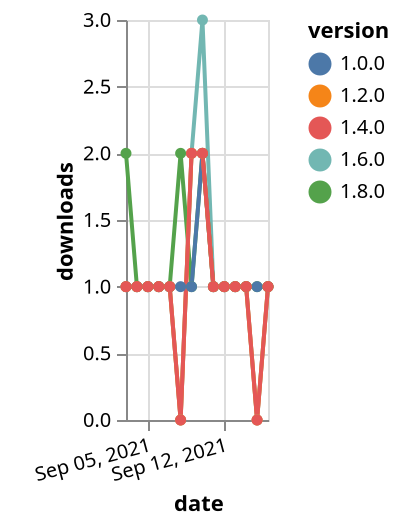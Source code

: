 {"$schema": "https://vega.github.io/schema/vega-lite/v5.json", "description": "A simple bar chart with embedded data.", "data": {"values": [{"date": "2021-09-03", "total": 172, "delta": 1, "version": "1.6.0"}, {"date": "2021-09-04", "total": 173, "delta": 1, "version": "1.6.0"}, {"date": "2021-09-05", "total": 174, "delta": 1, "version": "1.6.0"}, {"date": "2021-09-06", "total": 175, "delta": 1, "version": "1.6.0"}, {"date": "2021-09-07", "total": 176, "delta": 1, "version": "1.6.0"}, {"date": "2021-09-08", "total": 176, "delta": 0, "version": "1.6.0"}, {"date": "2021-09-09", "total": 178, "delta": 2, "version": "1.6.0"}, {"date": "2021-09-10", "total": 181, "delta": 3, "version": "1.6.0"}, {"date": "2021-09-11", "total": 182, "delta": 1, "version": "1.6.0"}, {"date": "2021-09-12", "total": 183, "delta": 1, "version": "1.6.0"}, {"date": "2021-09-13", "total": 184, "delta": 1, "version": "1.6.0"}, {"date": "2021-09-14", "total": 185, "delta": 1, "version": "1.6.0"}, {"date": "2021-09-15", "total": 185, "delta": 0, "version": "1.6.0"}, {"date": "2021-09-16", "total": 186, "delta": 1, "version": "1.6.0"}, {"date": "2021-09-03", "total": 115, "delta": 2, "version": "1.8.0"}, {"date": "2021-09-04", "total": 116, "delta": 1, "version": "1.8.0"}, {"date": "2021-09-05", "total": 117, "delta": 1, "version": "1.8.0"}, {"date": "2021-09-06", "total": 118, "delta": 1, "version": "1.8.0"}, {"date": "2021-09-07", "total": 119, "delta": 1, "version": "1.8.0"}, {"date": "2021-09-08", "total": 121, "delta": 2, "version": "1.8.0"}, {"date": "2021-09-09", "total": 122, "delta": 1, "version": "1.8.0"}, {"date": "2021-09-10", "total": 124, "delta": 2, "version": "1.8.0"}, {"date": "2021-09-11", "total": 125, "delta": 1, "version": "1.8.0"}, {"date": "2021-09-12", "total": 126, "delta": 1, "version": "1.8.0"}, {"date": "2021-09-13", "total": 127, "delta": 1, "version": "1.8.0"}, {"date": "2021-09-14", "total": 128, "delta": 1, "version": "1.8.0"}, {"date": "2021-09-15", "total": 129, "delta": 1, "version": "1.8.0"}, {"date": "2021-09-16", "total": 130, "delta": 1, "version": "1.8.0"}, {"date": "2021-09-03", "total": 191, "delta": 1, "version": "1.0.0"}, {"date": "2021-09-04", "total": 192, "delta": 1, "version": "1.0.0"}, {"date": "2021-09-05", "total": 193, "delta": 1, "version": "1.0.0"}, {"date": "2021-09-06", "total": 194, "delta": 1, "version": "1.0.0"}, {"date": "2021-09-07", "total": 195, "delta": 1, "version": "1.0.0"}, {"date": "2021-09-08", "total": 196, "delta": 1, "version": "1.0.0"}, {"date": "2021-09-09", "total": 197, "delta": 1, "version": "1.0.0"}, {"date": "2021-09-10", "total": 199, "delta": 2, "version": "1.0.0"}, {"date": "2021-09-11", "total": 200, "delta": 1, "version": "1.0.0"}, {"date": "2021-09-12", "total": 201, "delta": 1, "version": "1.0.0"}, {"date": "2021-09-13", "total": 202, "delta": 1, "version": "1.0.0"}, {"date": "2021-09-14", "total": 203, "delta": 1, "version": "1.0.0"}, {"date": "2021-09-15", "total": 204, "delta": 1, "version": "1.0.0"}, {"date": "2021-09-16", "total": 205, "delta": 1, "version": "1.0.0"}, {"date": "2021-09-03", "total": 178, "delta": 1, "version": "1.2.0"}, {"date": "2021-09-04", "total": 179, "delta": 1, "version": "1.2.0"}, {"date": "2021-09-05", "total": 180, "delta": 1, "version": "1.2.0"}, {"date": "2021-09-06", "total": 181, "delta": 1, "version": "1.2.0"}, {"date": "2021-09-07", "total": 182, "delta": 1, "version": "1.2.0"}, {"date": "2021-09-08", "total": 182, "delta": 0, "version": "1.2.0"}, {"date": "2021-09-09", "total": 184, "delta": 2, "version": "1.2.0"}, {"date": "2021-09-10", "total": 186, "delta": 2, "version": "1.2.0"}, {"date": "2021-09-11", "total": 187, "delta": 1, "version": "1.2.0"}, {"date": "2021-09-12", "total": 188, "delta": 1, "version": "1.2.0"}, {"date": "2021-09-13", "total": 189, "delta": 1, "version": "1.2.0"}, {"date": "2021-09-14", "total": 190, "delta": 1, "version": "1.2.0"}, {"date": "2021-09-15", "total": 190, "delta": 0, "version": "1.2.0"}, {"date": "2021-09-16", "total": 191, "delta": 1, "version": "1.2.0"}, {"date": "2021-09-03", "total": 164, "delta": 1, "version": "1.4.0"}, {"date": "2021-09-04", "total": 165, "delta": 1, "version": "1.4.0"}, {"date": "2021-09-05", "total": 166, "delta": 1, "version": "1.4.0"}, {"date": "2021-09-06", "total": 167, "delta": 1, "version": "1.4.0"}, {"date": "2021-09-07", "total": 168, "delta": 1, "version": "1.4.0"}, {"date": "2021-09-08", "total": 168, "delta": 0, "version": "1.4.0"}, {"date": "2021-09-09", "total": 170, "delta": 2, "version": "1.4.0"}, {"date": "2021-09-10", "total": 172, "delta": 2, "version": "1.4.0"}, {"date": "2021-09-11", "total": 173, "delta": 1, "version": "1.4.0"}, {"date": "2021-09-12", "total": 174, "delta": 1, "version": "1.4.0"}, {"date": "2021-09-13", "total": 175, "delta": 1, "version": "1.4.0"}, {"date": "2021-09-14", "total": 176, "delta": 1, "version": "1.4.0"}, {"date": "2021-09-15", "total": 176, "delta": 0, "version": "1.4.0"}, {"date": "2021-09-16", "total": 177, "delta": 1, "version": "1.4.0"}]}, "width": "container", "mark": {"type": "line", "point": {"filled": true}}, "encoding": {"x": {"field": "date", "type": "temporal", "timeUnit": "yearmonthdate", "title": "date", "axis": {"labelAngle": -15}}, "y": {"field": "delta", "type": "quantitative", "title": "downloads"}, "color": {"field": "version", "type": "nominal"}, "tooltip": {"field": "delta"}}}